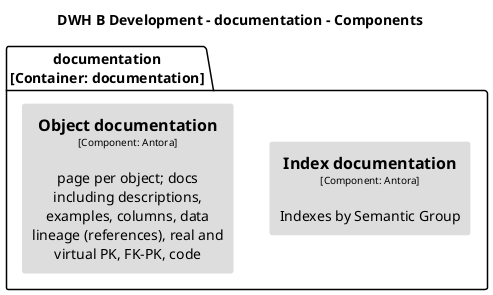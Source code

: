 @startuml(id=DWHBDevelopment-documentation-Component)
title DWH B Development - documentation - Components

skinparam {
  shadowing false
  arrowFontSize 10
  defaultTextAlignment center
  wrapWidth 200
  maxMessageSize 100
}
hide stereotype
top to bottom direction
skinparam rectangle<<26>> {
  BackgroundColor #dddddd
  FontColor #000000
  BorderColor #dddddd
}
skinparam rectangle<<27>> {
  BackgroundColor #dddddd
  FontColor #000000
  BorderColor #dddddd
}
package "documentation\n[Container: documentation]" {
  rectangle "==Index documentation\n<size:10>[Component: Antora]</size>\n\nIndexes by Semantic Group" <<27>> as 27
  rectangle "==Object documentation\n<size:10>[Component: Antora]</size>\n\npage per object; docs including descriptions, examples, columns, data lineage (references), real and virtual PK, FK-PK, code" <<26>> as 26
}
@enduml